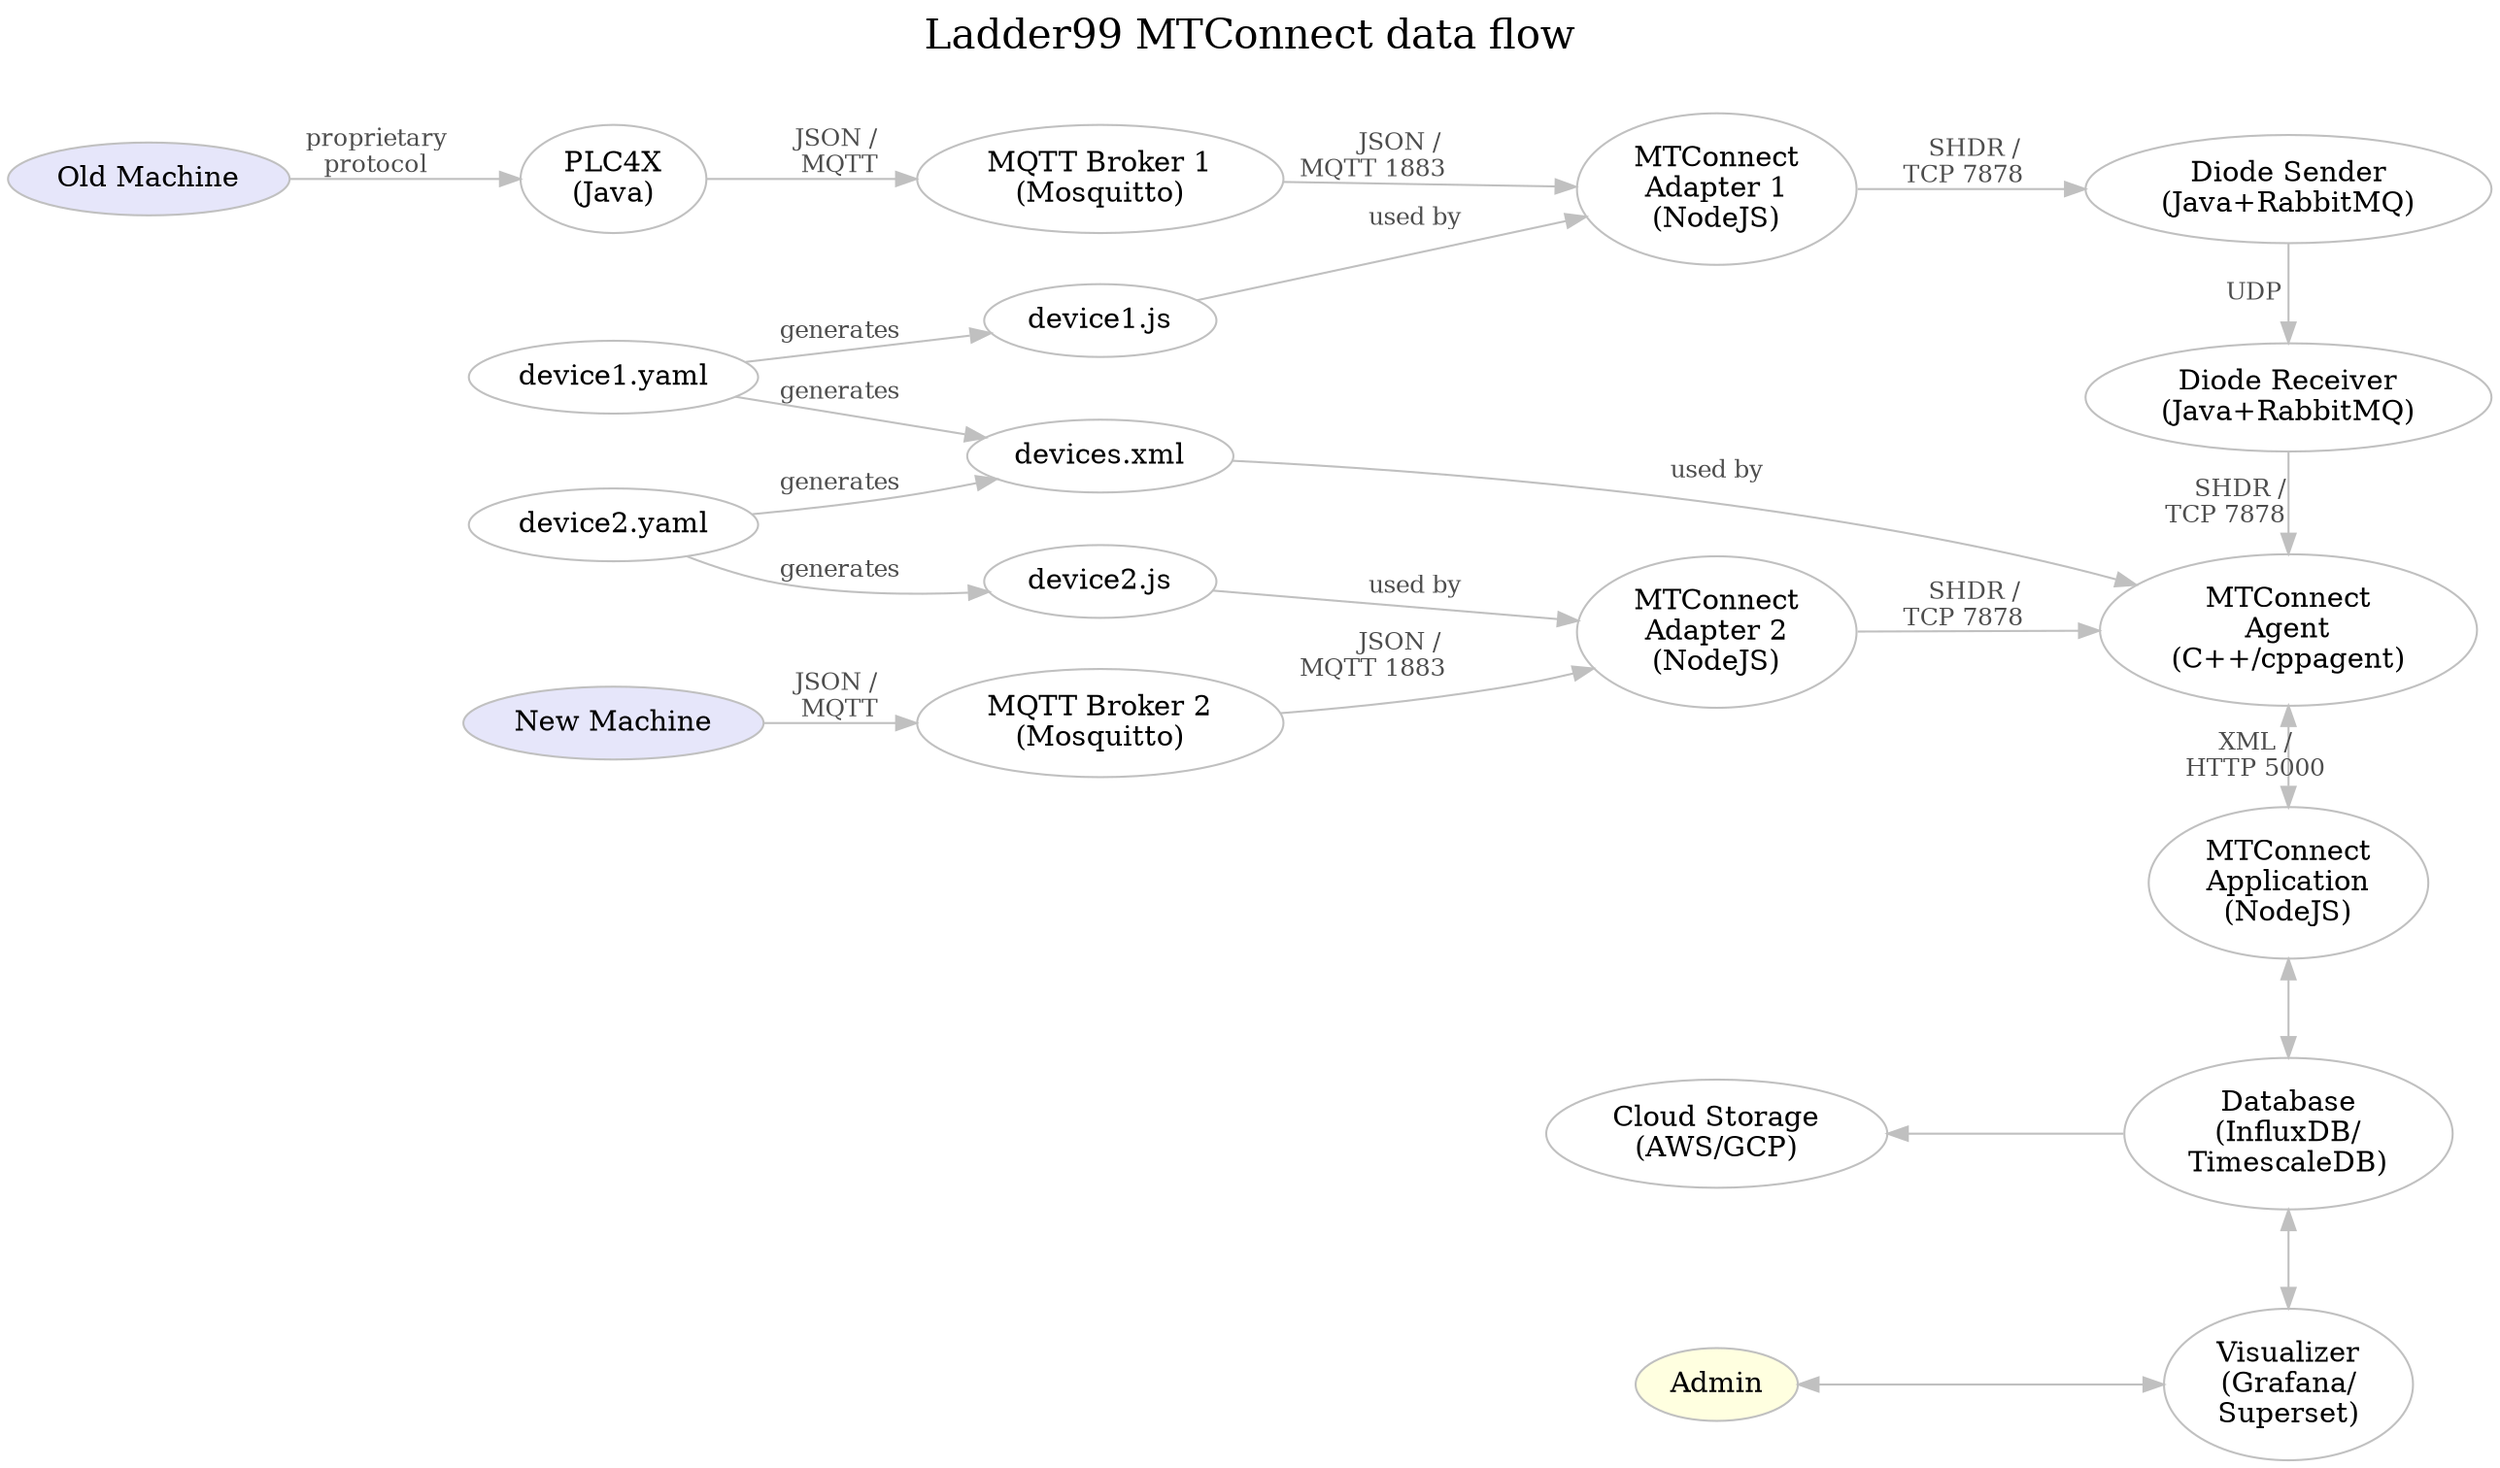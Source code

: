 digraph "ladder99-adapter" {

  // styles
  graph [ label="Ladder99 MTConnect data flow\n "; color=lightgray; ];
  graph [ fontsize=20 ];
  graph [ labelloc=t ];
  graph [ ranksep=0.2 ];
  graph [ nodesep=0.35 ];
  graph [ rankdir=LR; ] // left-to-right
  node [ color=gray; fillcolor=white; style=filled ];
  edge [ color=gray ];
  edge [ fontsize=12; fontcolor=gray30; ];

  // nodes
  OldMachine [ fillcolor=lavender; label="Old Machine" ];
  NewMachine [ fillcolor=lavender; label="New Machine" ];
  PLC4X [ label="PLC4X\n(Java)" ];
  Broker1 [ label="MQTT Broker 1\n(Mosquitto)" ];
  Broker2 [ label="MQTT Broker 2\n(Mosquitto)" ];
  Adapter1 [ fillcolor=white; label="MTConnect\nAdapter 1\n(NodeJS)" ];
  Adapter2 [ fillcolor=white; label="MTConnect\nAdapter 2\n(NodeJS)" ];
  Device1Yaml [ label="device1.yaml" ];
  Device1Js [ label="device1.js" ];
  Device2Yaml [ label="device2.yaml" ];
  Device2Js [ label="device2.js" ];
  DiodeSender [ label="Diode Sender\n(Java+RabbitMQ)" ];
  DiodeReceiver [ label="Diode Receiver\n(Java+RabbitMQ)" ];
  Agent [ fillcolor=white; label="MTConnect\nAgent\n(C++/cppagent)" ];
  DevicesXml [ label="devices.xml" ];
  Application [ fillcolor=white; label="MTConnect\nApplication\n(NodeJS)" ];
  Database [ label="Database\n(InfluxDB/\nTimescaleDB)" ];
  Visualizer [ label="Visualizer\n(Grafana/\nSuperset)" ];
  Cloud [ label="Cloud Storage\n(AWS/GCP)" ];
  Admin [ fillcolor=lightyellow ];
  // LOI [ label="LOI\n(SvelteJS)" ];
  // Operator [ fillcolor=lightyellow ];

  // edges
  OldMachine -> PLC4X [ label="proprietary\nprotocol" ];
  PLC4X -> Broker1 [ label="JSON / \nMQTT" ];
  NewMachine -> Broker2 [ label="JSON / \nMQTT" ];
  Broker1 -> Adapter1 [ label="JSON /    \nMQTT 1883           " ];
  Broker2 -> Adapter2 [ label="JSON /    \nMQTT 1883           " ];
  Adapter1 -> DiodeSender [ label="SHDR /   \nTCP 7878      " ];
  Adapter2 -> Agent [ label="SHDR /   \nTCP 7878      " ];
  Device1Yaml -> Device1Js [ label="generates" ];
  Device1Js -> Adapter1 [ label="used by" ];
  Device2Yaml -> Device2Js [ label="generates" ];
  Device2Js -> Adapter2 [ label="used by" ];
  Device1Yaml -> DevicesXml [ label="generates" ];
  Device2Yaml -> DevicesXml [ label="generates" ];
  DiodeSender -> DiodeReceiver [ label="UDP    " ];
  DiodeReceiver -> Agent [ label="SHDR /    \nTCP 7878        " ];
  // Adapter -> Agent [ label="SHDR/\nTCP 7878" ];
  Agent -> Application [ dir=both; label="XML /\nHTTP 5000" ];
  DevicesXml -> Agent [ label="used by" ];
  Application -> Database [ dir=both ];
  Database -> Visualizer [ dir=both ];
  Database -> Cloud;
  Visualizer -> Admin [ dir=both ];
  // Application -> LOI;
  // LOI -> Operator;

  // rank
  // { rank=same; OldMachine NewMachine };
  // { rank=same; Broker1 Broker2 Device1Yaml };
  // { rank=same; Device1Yaml DevicesXml };
  // { rank=same; PLC4X Broker Adapter DiodeSender DiodeReceiver Agent Application Database Visualizer };
  // { rank=same; Adapter1 Adapter2 DevicesXml };
  // { rank=same; DiodeSender DiodeReceiver Agent Application Database Visualizer };
  { rank=same; DiodeSender DiodeReceiver Agent Application Database Visualizer };
  { rank=same; Adapter1 Adapter2 Cloud Admin };
}
